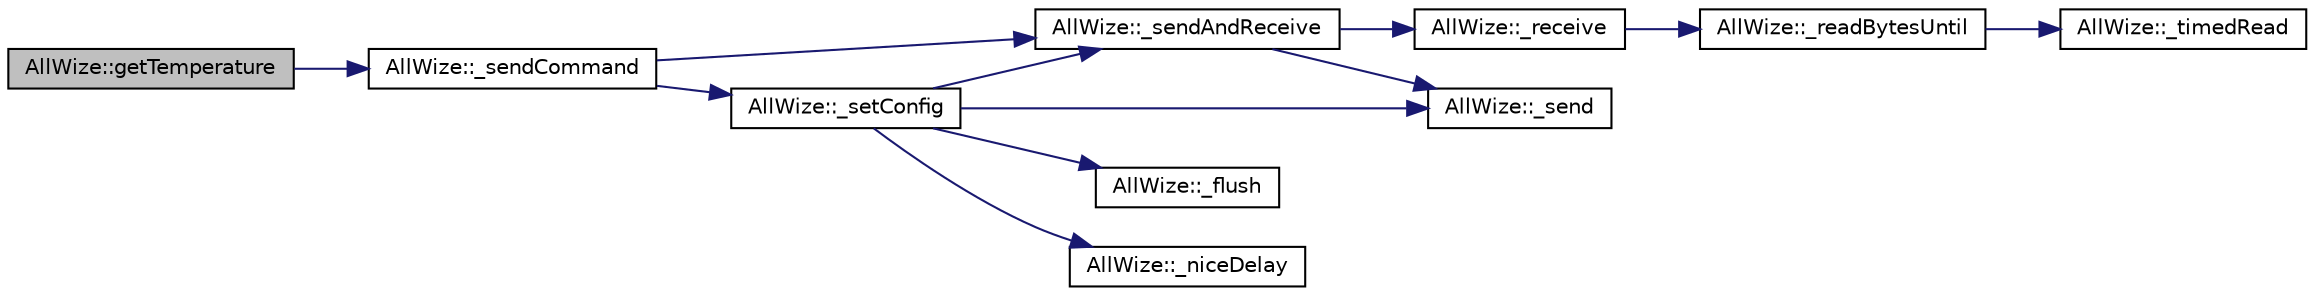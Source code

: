 digraph "AllWize::getTemperature"
{
 // LATEX_PDF_SIZE
  edge [fontname="Helvetica",fontsize="10",labelfontname="Helvetica",labelfontsize="10"];
  node [fontname="Helvetica",fontsize="10",shape=record];
  rankdir="LR";
  Node1 [label="AllWize::getTemperature",height=0.2,width=0.4,color="black", fillcolor="grey75", style="filled", fontcolor="black",tooltip="Returns the internal temperature of the module."];
  Node1 -> Node2 [color="midnightblue",fontsize="10",style="solid",fontname="Helvetica"];
  Node2 [label="AllWize::_sendCommand",height=0.2,width=0.4,color="black", fillcolor="white", style="filled",URL="$classAllWize.html#aa396ffb4a719730440575425c981adef",tooltip="Sends a command with the given data."];
  Node2 -> Node3 [color="midnightblue",fontsize="10",style="solid",fontname="Helvetica"];
  Node3 [label="AllWize::_sendAndReceive",height=0.2,width=0.4,color="black", fillcolor="white", style="filled",URL="$classAllWize.html#af4c575f742b3c2a837058846b83fbfe1",tooltip="Sends a binary buffer and waits for response. Returns the number of bytes received and stored in the ..."];
  Node3 -> Node4 [color="midnightblue",fontsize="10",style="solid",fontname="Helvetica"];
  Node4 [label="AllWize::_receive",height=0.2,width=0.4,color="black", fillcolor="white", style="filled",URL="$classAllWize.html#a197c8bd0c47789acefd4e360ca697feb",tooltip="Listens to incoming data from the module until timeout or END_OF_RESPONSE."];
  Node4 -> Node5 [color="midnightblue",fontsize="10",style="solid",fontname="Helvetica"];
  Node5 [label="AllWize::_readBytesUntil",height=0.2,width=0.4,color="black", fillcolor="white", style="filled",URL="$classAllWize.html#a3cdbc480293b0e3c24107c549b485d5c",tooltip="Reads the stream buffer up to a certain char or times out."];
  Node5 -> Node6 [color="midnightblue",fontsize="10",style="solid",fontname="Helvetica"];
  Node6 [label="AllWize::_timedRead",height=0.2,width=0.4,color="black", fillcolor="white", style="filled",URL="$classAllWize.html#ac33ba05cebc3de22babb477922a07eaf",tooltip="Reads a byte from the stream with a timeout."];
  Node3 -> Node7 [color="midnightblue",fontsize="10",style="solid",fontname="Helvetica"];
  Node7 [label="AllWize::_send",height=0.2,width=0.4,color="black", fillcolor="white", style="filled",URL="$classAllWize.html#ac194cac5fd63b864ef567fb7a51a2ac9",tooltip="Sends a binary buffer to the module UART. Returns the number of bytes actually sent."];
  Node2 -> Node8 [color="midnightblue",fontsize="10",style="solid",fontname="Helvetica"];
  Node8 [label="AllWize::_setConfig",height=0.2,width=0.4,color="black", fillcolor="white", style="filled",URL="$classAllWize.html#a493af0599b973f713192b175000264e6",tooltip="Sets or unsets config mode."];
  Node8 -> Node9 [color="midnightblue",fontsize="10",style="solid",fontname="Helvetica"];
  Node9 [label="AllWize::_flush",height=0.2,width=0.4,color="black", fillcolor="white", style="filled",URL="$classAllWize.html#ace21941ce1a1174ef567c1a269ebf551",tooltip="Flushes the serial line to the module."];
  Node8 -> Node10 [color="midnightblue",fontsize="10",style="solid",fontname="Helvetica"];
  Node10 [label="AllWize::_niceDelay",height=0.2,width=0.4,color="black", fillcolor="white", style="filled",URL="$classAllWize.html#afeed45d2a47e184092d6dcd64c22fb72",tooltip="Does a non-blocking delay."];
  Node8 -> Node7 [color="midnightblue",fontsize="10",style="solid",fontname="Helvetica"];
  Node8 -> Node3 [color="midnightblue",fontsize="10",style="solid",fontname="Helvetica"];
}
